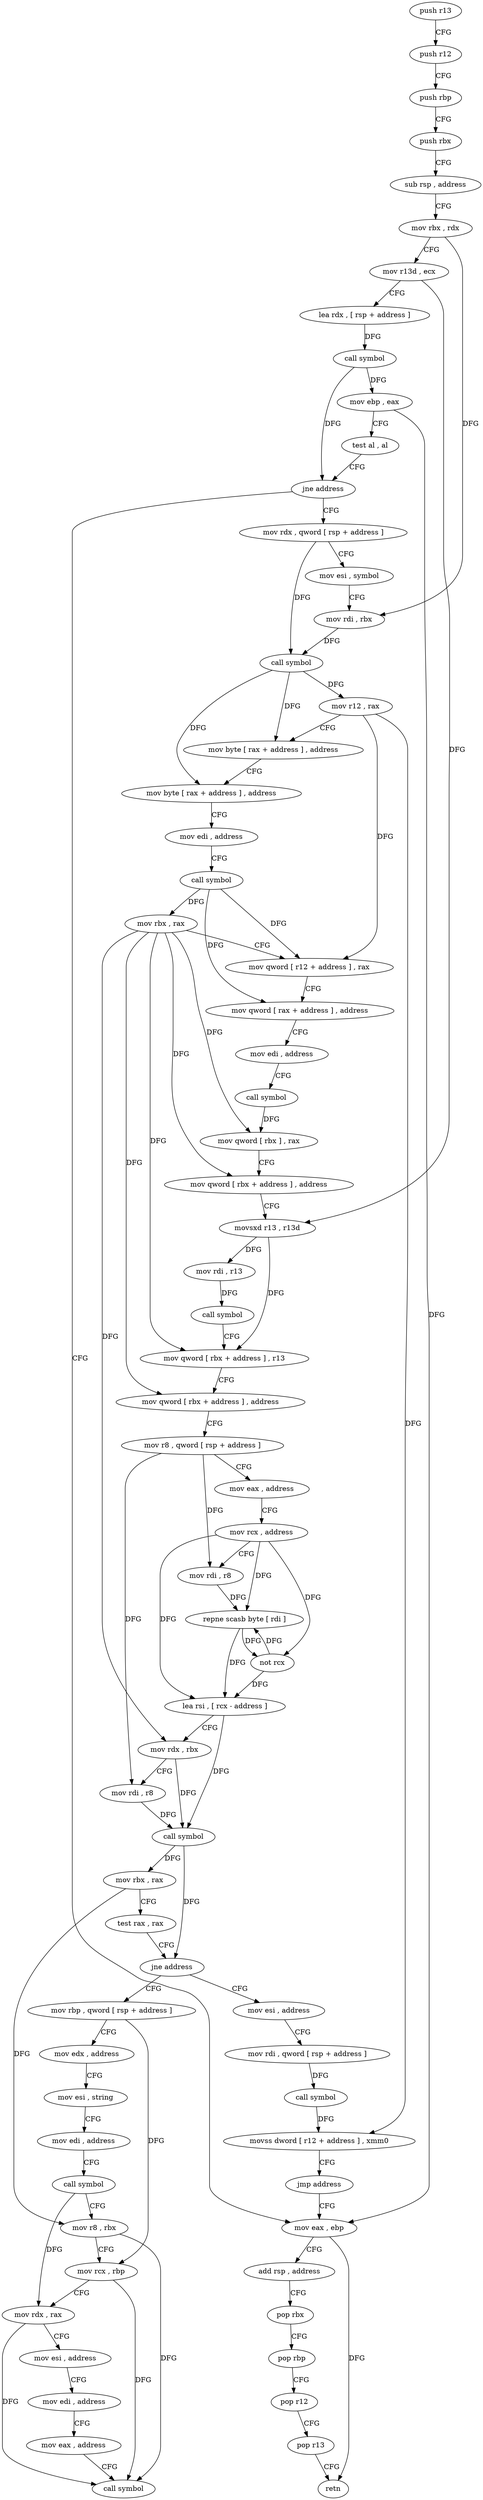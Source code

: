 digraph "func" {
"4247635" [label = "push r13" ]
"4247637" [label = "push r12" ]
"4247639" [label = "push rbp" ]
"4247640" [label = "push rbx" ]
"4247641" [label = "sub rsp , address" ]
"4247645" [label = "mov rbx , rdx" ]
"4247648" [label = "mov r13d , ecx" ]
"4247651" [label = "lea rdx , [ rsp + address ]" ]
"4247656" [label = "call symbol" ]
"4247661" [label = "mov ebp , eax" ]
"4247663" [label = "test al , al" ]
"4247665" [label = "jne address" ]
"4247680" [label = "mov rdx , qword [ rsp + address ]" ]
"4247667" [label = "mov eax , ebp" ]
"4247685" [label = "mov esi , symbol" ]
"4247690" [label = "mov rdi , rbx" ]
"4247693" [label = "call symbol" ]
"4247698" [label = "mov r12 , rax" ]
"4247701" [label = "mov byte [ rax + address ] , address" ]
"4247705" [label = "mov byte [ rax + address ] , address" ]
"4247709" [label = "mov edi , address" ]
"4247714" [label = "call symbol" ]
"4247719" [label = "mov rbx , rax" ]
"4247722" [label = "mov qword [ r12 + address ] , rax" ]
"4247727" [label = "mov qword [ rax + address ] , address" ]
"4247735" [label = "mov edi , address" ]
"4247740" [label = "call symbol" ]
"4247745" [label = "mov qword [ rbx ] , rax" ]
"4247748" [label = "mov qword [ rbx + address ] , address" ]
"4247756" [label = "movsxd r13 , r13d" ]
"4247759" [label = "mov rdi , r13" ]
"4247762" [label = "call symbol" ]
"4247767" [label = "mov qword [ rbx + address ] , r13" ]
"4247771" [label = "mov qword [ rbx + address ] , address" ]
"4247779" [label = "mov r8 , qword [ rsp + address ]" ]
"4247784" [label = "mov eax , address" ]
"4247789" [label = "mov rcx , address" ]
"4247796" [label = "mov rdi , r8" ]
"4247799" [label = "repne scasb byte [ rdi ]" ]
"4247801" [label = "not rcx" ]
"4247804" [label = "lea rsi , [ rcx - address ]" ]
"4247808" [label = "mov rdx , rbx" ]
"4247811" [label = "mov rdi , r8" ]
"4247814" [label = "call symbol" ]
"4247819" [label = "mov rbx , rax" ]
"4247822" [label = "test rax , rax" ]
"4247825" [label = "jne address" ]
"4247854" [label = "mov rbp , qword [ rsp + address ]" ]
"4247827" [label = "mov esi , address" ]
"4247669" [label = "add rsp , address" ]
"4247673" [label = "pop rbx" ]
"4247674" [label = "pop rbp" ]
"4247675" [label = "pop r12" ]
"4247677" [label = "pop r13" ]
"4247679" [label = "retn" ]
"4247859" [label = "mov edx , address" ]
"4247864" [label = "mov esi , string" ]
"4247869" [label = "mov edi , address" ]
"4247874" [label = "call symbol" ]
"4247879" [label = "mov r8 , rbx" ]
"4247882" [label = "mov rcx , rbp" ]
"4247885" [label = "mov rdx , rax" ]
"4247888" [label = "mov esi , address" ]
"4247893" [label = "mov edi , address" ]
"4247898" [label = "mov eax , address" ]
"4247903" [label = "call symbol" ]
"4247832" [label = "mov rdi , qword [ rsp + address ]" ]
"4247837" [label = "call symbol" ]
"4247842" [label = "movss dword [ r12 + address ] , xmm0" ]
"4247849" [label = "jmp address" ]
"4247635" -> "4247637" [ label = "CFG" ]
"4247637" -> "4247639" [ label = "CFG" ]
"4247639" -> "4247640" [ label = "CFG" ]
"4247640" -> "4247641" [ label = "CFG" ]
"4247641" -> "4247645" [ label = "CFG" ]
"4247645" -> "4247648" [ label = "CFG" ]
"4247645" -> "4247690" [ label = "DFG" ]
"4247648" -> "4247651" [ label = "CFG" ]
"4247648" -> "4247756" [ label = "DFG" ]
"4247651" -> "4247656" [ label = "DFG" ]
"4247656" -> "4247661" [ label = "DFG" ]
"4247656" -> "4247665" [ label = "DFG" ]
"4247661" -> "4247663" [ label = "CFG" ]
"4247661" -> "4247667" [ label = "DFG" ]
"4247663" -> "4247665" [ label = "CFG" ]
"4247665" -> "4247680" [ label = "CFG" ]
"4247665" -> "4247667" [ label = "CFG" ]
"4247680" -> "4247685" [ label = "CFG" ]
"4247680" -> "4247693" [ label = "DFG" ]
"4247667" -> "4247669" [ label = "CFG" ]
"4247667" -> "4247679" [ label = "DFG" ]
"4247685" -> "4247690" [ label = "CFG" ]
"4247690" -> "4247693" [ label = "DFG" ]
"4247693" -> "4247698" [ label = "DFG" ]
"4247693" -> "4247701" [ label = "DFG" ]
"4247693" -> "4247705" [ label = "DFG" ]
"4247698" -> "4247701" [ label = "CFG" ]
"4247698" -> "4247722" [ label = "DFG" ]
"4247698" -> "4247842" [ label = "DFG" ]
"4247701" -> "4247705" [ label = "CFG" ]
"4247705" -> "4247709" [ label = "CFG" ]
"4247709" -> "4247714" [ label = "CFG" ]
"4247714" -> "4247719" [ label = "DFG" ]
"4247714" -> "4247722" [ label = "DFG" ]
"4247714" -> "4247727" [ label = "DFG" ]
"4247719" -> "4247722" [ label = "CFG" ]
"4247719" -> "4247745" [ label = "DFG" ]
"4247719" -> "4247748" [ label = "DFG" ]
"4247719" -> "4247767" [ label = "DFG" ]
"4247719" -> "4247771" [ label = "DFG" ]
"4247719" -> "4247808" [ label = "DFG" ]
"4247722" -> "4247727" [ label = "CFG" ]
"4247727" -> "4247735" [ label = "CFG" ]
"4247735" -> "4247740" [ label = "CFG" ]
"4247740" -> "4247745" [ label = "DFG" ]
"4247745" -> "4247748" [ label = "CFG" ]
"4247748" -> "4247756" [ label = "CFG" ]
"4247756" -> "4247759" [ label = "DFG" ]
"4247756" -> "4247767" [ label = "DFG" ]
"4247759" -> "4247762" [ label = "DFG" ]
"4247762" -> "4247767" [ label = "CFG" ]
"4247767" -> "4247771" [ label = "CFG" ]
"4247771" -> "4247779" [ label = "CFG" ]
"4247779" -> "4247784" [ label = "CFG" ]
"4247779" -> "4247796" [ label = "DFG" ]
"4247779" -> "4247811" [ label = "DFG" ]
"4247784" -> "4247789" [ label = "CFG" ]
"4247789" -> "4247796" [ label = "CFG" ]
"4247789" -> "4247799" [ label = "DFG" ]
"4247789" -> "4247801" [ label = "DFG" ]
"4247789" -> "4247804" [ label = "DFG" ]
"4247796" -> "4247799" [ label = "DFG" ]
"4247799" -> "4247801" [ label = "DFG" ]
"4247799" -> "4247804" [ label = "DFG" ]
"4247801" -> "4247804" [ label = "DFG" ]
"4247801" -> "4247799" [ label = "DFG" ]
"4247804" -> "4247808" [ label = "CFG" ]
"4247804" -> "4247814" [ label = "DFG" ]
"4247808" -> "4247811" [ label = "CFG" ]
"4247808" -> "4247814" [ label = "DFG" ]
"4247811" -> "4247814" [ label = "DFG" ]
"4247814" -> "4247819" [ label = "DFG" ]
"4247814" -> "4247825" [ label = "DFG" ]
"4247819" -> "4247822" [ label = "CFG" ]
"4247819" -> "4247879" [ label = "DFG" ]
"4247822" -> "4247825" [ label = "CFG" ]
"4247825" -> "4247854" [ label = "CFG" ]
"4247825" -> "4247827" [ label = "CFG" ]
"4247854" -> "4247859" [ label = "CFG" ]
"4247854" -> "4247882" [ label = "DFG" ]
"4247827" -> "4247832" [ label = "CFG" ]
"4247669" -> "4247673" [ label = "CFG" ]
"4247673" -> "4247674" [ label = "CFG" ]
"4247674" -> "4247675" [ label = "CFG" ]
"4247675" -> "4247677" [ label = "CFG" ]
"4247677" -> "4247679" [ label = "CFG" ]
"4247859" -> "4247864" [ label = "CFG" ]
"4247864" -> "4247869" [ label = "CFG" ]
"4247869" -> "4247874" [ label = "CFG" ]
"4247874" -> "4247879" [ label = "CFG" ]
"4247874" -> "4247885" [ label = "DFG" ]
"4247879" -> "4247882" [ label = "CFG" ]
"4247879" -> "4247903" [ label = "DFG" ]
"4247882" -> "4247885" [ label = "CFG" ]
"4247882" -> "4247903" [ label = "DFG" ]
"4247885" -> "4247888" [ label = "CFG" ]
"4247885" -> "4247903" [ label = "DFG" ]
"4247888" -> "4247893" [ label = "CFG" ]
"4247893" -> "4247898" [ label = "CFG" ]
"4247898" -> "4247903" [ label = "CFG" ]
"4247832" -> "4247837" [ label = "DFG" ]
"4247837" -> "4247842" [ label = "DFG" ]
"4247842" -> "4247849" [ label = "CFG" ]
"4247849" -> "4247667" [ label = "CFG" ]
}
